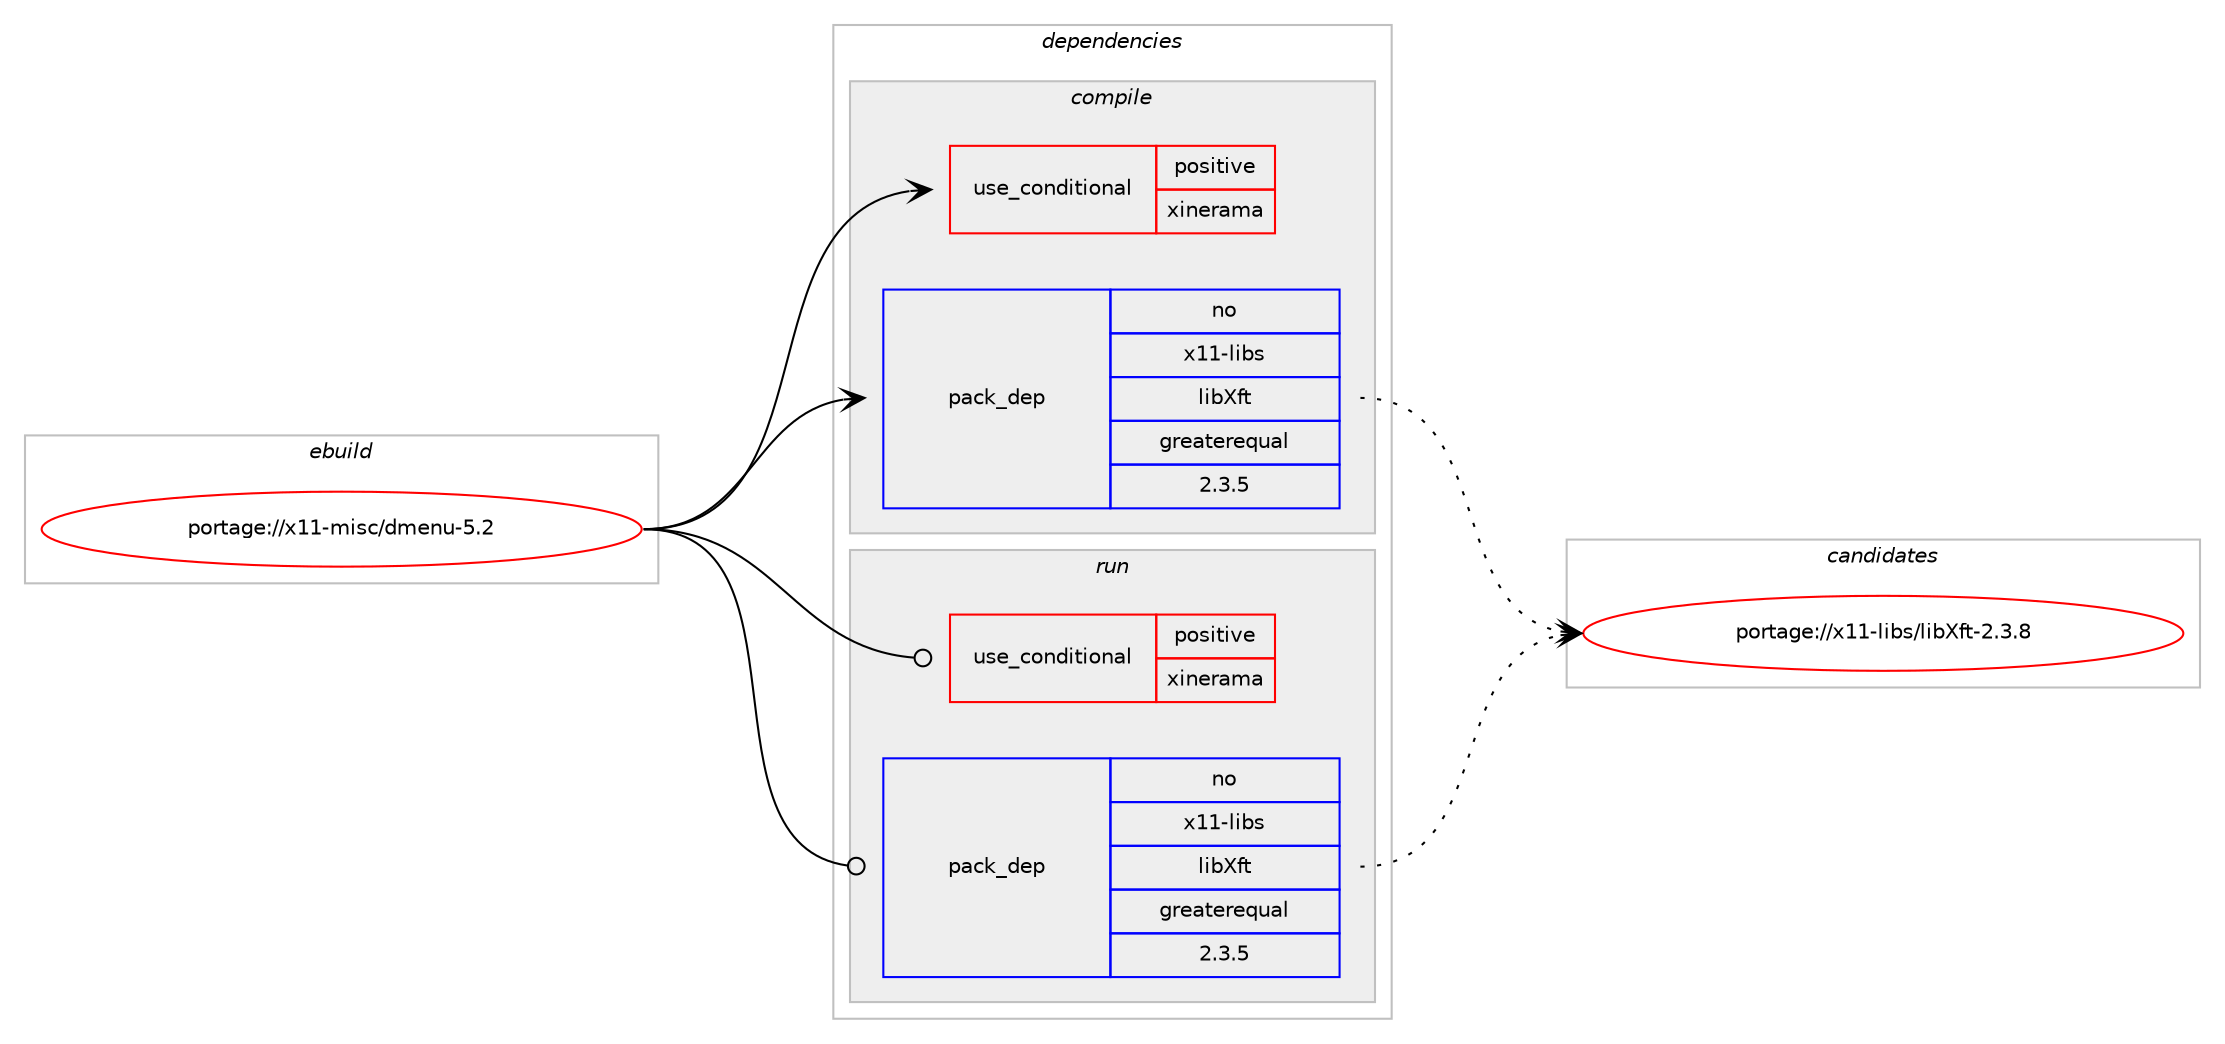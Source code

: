 digraph prolog {

# *************
# Graph options
# *************

newrank=true;
concentrate=true;
compound=true;
graph [rankdir=LR,fontname=Helvetica,fontsize=10,ranksep=1.5];#, ranksep=2.5, nodesep=0.2];
edge  [arrowhead=vee];
node  [fontname=Helvetica,fontsize=10];

# **********
# The ebuild
# **********

subgraph cluster_leftcol {
color=gray;
rank=same;
label=<<i>ebuild</i>>;
id [label="portage://x11-misc/dmenu-5.2", color=red, width=4, href="../x11-misc/dmenu-5.2.svg"];
}

# ****************
# The dependencies
# ****************

subgraph cluster_midcol {
color=gray;
label=<<i>dependencies</i>>;
subgraph cluster_compile {
fillcolor="#eeeeee";
style=filled;
label=<<i>compile</i>>;
subgraph cond1194 {
dependency2865 [label=<<TABLE BORDER="0" CELLBORDER="1" CELLSPACING="0" CELLPADDING="4"><TR><TD ROWSPAN="3" CELLPADDING="10">use_conditional</TD></TR><TR><TD>positive</TD></TR><TR><TD>xinerama</TD></TR></TABLE>>, shape=none, color=red];
# *** BEGIN UNKNOWN DEPENDENCY TYPE (TODO) ***
# dependency2865 -> package_dependency(portage://x11-misc/dmenu-5.2,install,no,x11-libs,libXinerama,none,[,,],[],[])
# *** END UNKNOWN DEPENDENCY TYPE (TODO) ***

}
id:e -> dependency2865:w [weight=20,style="solid",arrowhead="vee"];
# *** BEGIN UNKNOWN DEPENDENCY TYPE (TODO) ***
# id -> package_dependency(portage://x11-misc/dmenu-5.2,install,no,media-libs,fontconfig,none,[,,],[],[])
# *** END UNKNOWN DEPENDENCY TYPE (TODO) ***

# *** BEGIN UNKNOWN DEPENDENCY TYPE (TODO) ***
# id -> package_dependency(portage://x11-misc/dmenu-5.2,install,no,x11-base,xorg-proto,none,[,,],[],[])
# *** END UNKNOWN DEPENDENCY TYPE (TODO) ***

# *** BEGIN UNKNOWN DEPENDENCY TYPE (TODO) ***
# id -> package_dependency(portage://x11-misc/dmenu-5.2,install,no,x11-libs,libX11,none,[,,],[],[])
# *** END UNKNOWN DEPENDENCY TYPE (TODO) ***

subgraph pack1540 {
dependency2866 [label=<<TABLE BORDER="0" CELLBORDER="1" CELLSPACING="0" CELLPADDING="4" WIDTH="220"><TR><TD ROWSPAN="6" CELLPADDING="30">pack_dep</TD></TR><TR><TD WIDTH="110">no</TD></TR><TR><TD>x11-libs</TD></TR><TR><TD>libXft</TD></TR><TR><TD>greaterequal</TD></TR><TR><TD>2.3.5</TD></TR></TABLE>>, shape=none, color=blue];
}
id:e -> dependency2866:w [weight=20,style="solid",arrowhead="vee"];
}
subgraph cluster_compileandrun {
fillcolor="#eeeeee";
style=filled;
label=<<i>compile and run</i>>;
}
subgraph cluster_run {
fillcolor="#eeeeee";
style=filled;
label=<<i>run</i>>;
subgraph cond1195 {
dependency2867 [label=<<TABLE BORDER="0" CELLBORDER="1" CELLSPACING="0" CELLPADDING="4"><TR><TD ROWSPAN="3" CELLPADDING="10">use_conditional</TD></TR><TR><TD>positive</TD></TR><TR><TD>xinerama</TD></TR></TABLE>>, shape=none, color=red];
# *** BEGIN UNKNOWN DEPENDENCY TYPE (TODO) ***
# dependency2867 -> package_dependency(portage://x11-misc/dmenu-5.2,run,no,x11-libs,libXinerama,none,[,,],[],[])
# *** END UNKNOWN DEPENDENCY TYPE (TODO) ***

}
id:e -> dependency2867:w [weight=20,style="solid",arrowhead="odot"];
# *** BEGIN UNKNOWN DEPENDENCY TYPE (TODO) ***
# id -> package_dependency(portage://x11-misc/dmenu-5.2,run,no,media-libs,fontconfig,none,[,,],[],[])
# *** END UNKNOWN DEPENDENCY TYPE (TODO) ***

# *** BEGIN UNKNOWN DEPENDENCY TYPE (TODO) ***
# id -> package_dependency(portage://x11-misc/dmenu-5.2,run,no,x11-libs,libX11,none,[,,],[],[])
# *** END UNKNOWN DEPENDENCY TYPE (TODO) ***

subgraph pack1541 {
dependency2868 [label=<<TABLE BORDER="0" CELLBORDER="1" CELLSPACING="0" CELLPADDING="4" WIDTH="220"><TR><TD ROWSPAN="6" CELLPADDING="30">pack_dep</TD></TR><TR><TD WIDTH="110">no</TD></TR><TR><TD>x11-libs</TD></TR><TR><TD>libXft</TD></TR><TR><TD>greaterequal</TD></TR><TR><TD>2.3.5</TD></TR></TABLE>>, shape=none, color=blue];
}
id:e -> dependency2868:w [weight=20,style="solid",arrowhead="odot"];
}
}

# **************
# The candidates
# **************

subgraph cluster_choices {
rank=same;
color=gray;
label=<<i>candidates</i>>;

subgraph choice1540 {
color=black;
nodesep=1;
choice12049494510810598115471081059888102116455046514656 [label="portage://x11-libs/libXft-2.3.8", color=red, width=4,href="../x11-libs/libXft-2.3.8.svg"];
dependency2866:e -> choice12049494510810598115471081059888102116455046514656:w [style=dotted,weight="100"];
}
subgraph choice1541 {
color=black;
nodesep=1;
choice12049494510810598115471081059888102116455046514656 [label="portage://x11-libs/libXft-2.3.8", color=red, width=4,href="../x11-libs/libXft-2.3.8.svg"];
dependency2868:e -> choice12049494510810598115471081059888102116455046514656:w [style=dotted,weight="100"];
}
}

}
